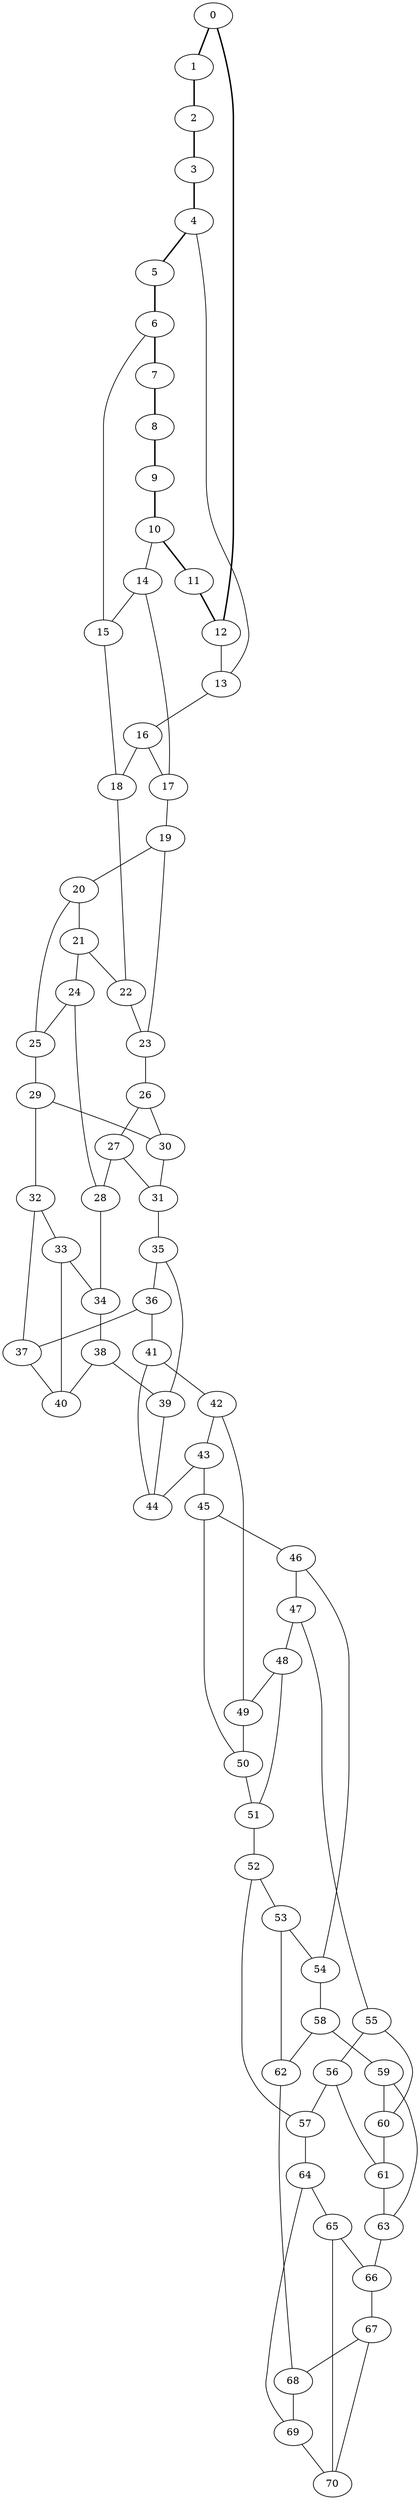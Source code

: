 graph G {
0 [ pos = " 36.00,0.00!" ];
0 -- 1[style=bold];
0 -- 12[style=bold];
1 [ pos = " 31.88,16.73!" ];
1 -- 2[style=bold];
2 [ pos = " 20.45,29.63!" ];
2 -- 3[style=bold];
3 [ pos = " 4.34,35.74!" ];
3 -- 4[style=bold];
4 [ pos = " -12.77,33.66!" ];
4 -- 5[style=bold];
4 -- 13;
5 [ pos = " -26.95,23.87!" ];
5 -- 6[style=bold];
6 [ pos = " -34.95,8.62!" ];
6 -- 7[style=bold];
6 -- 15;
7 [ pos = " -34.95,-8.62!" ];
7 -- 8[style=bold];
8 [ pos = " -26.95,-23.87!" ];
8 -- 9[style=bold];
9 [ pos = " -12.77,-33.66!" ];
9 -- 10[style=bold];
10 [ pos = " 4.34,-35.74!" ];
10 -- 11[style=bold];
10 -- 14;
11 [ pos = " 20.45,-29.63!" ];
11 -- 12[style=bold];
12 [ pos = " 31.88,-16.73!" ];
12 -- 13;
13 -- 16;
14 -- 15;
14 -- 17;
15 -- 18;
16 -- 17;
16 -- 18;
17 -- 19;
18 -- 22;
19 -- 20;
19 -- 23;
20 -- 21;
20 -- 25;
21 -- 22;
21 -- 24;
22 -- 23;
23 -- 26;
24 -- 25;
24 -- 28;
25 -- 29;
26 -- 27;
26 -- 30;
27 -- 28;
27 -- 31;
28 -- 34;
29 -- 30;
29 -- 32;
30 -- 31;
31 -- 35;
32 -- 33;
32 -- 37;
33 -- 34;
33 -- 40;
34 -- 38;
35 -- 36;
35 -- 39;
36 -- 37;
36 -- 41;
37 -- 40;
38 -- 39;
38 -- 40;
39 -- 44;
41 -- 42;
41 -- 44;
42 -- 43;
42 -- 49;
43 -- 44;
43 -- 45;
45 -- 46;
45 -- 50;
46 -- 47;
46 -- 54;
47 -- 48;
47 -- 55;
48 -- 49;
48 -- 51;
49 -- 50;
50 -- 51;
51 -- 52;
52 -- 53;
52 -- 57;
53 -- 54;
53 -- 62;
54 -- 58;
55 -- 56;
55 -- 60;
56 -- 57;
56 -- 61;
57 -- 64;
58 -- 59;
58 -- 62;
59 -- 60;
59 -- 63;
60 -- 61;
61 -- 63;
62 -- 68;
63 -- 66;
64 -- 65;
64 -- 69;
65 -- 66;
65 -- 70;
66 -- 67;
67 -- 68;
67 -- 70;
68 -- 69;
69 -- 70;
}
